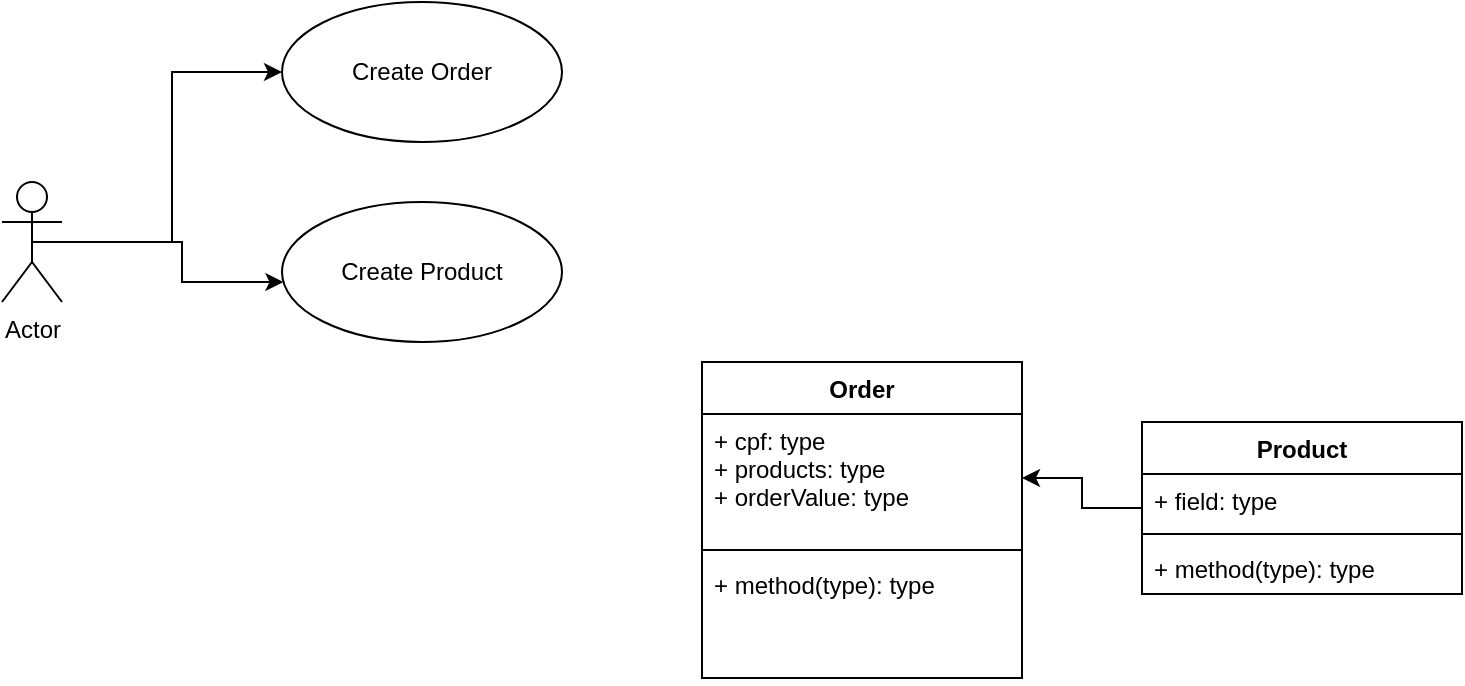 <mxfile version="13.1.3"><diagram id="p6oTueOX45PJCMnq67pt" name="Page-1"><mxGraphModel dx="998" dy="373" grid="1" gridSize="10" guides="1" tooltips="1" connect="1" arrows="1" fold="1" page="1" pageScale="1" pageWidth="827" pageHeight="1169" math="0" shadow="0"><root><mxCell id="0"/><mxCell id="1" parent="0"/><mxCell id="TpPWgdhW4EJDIyQBHgAV-4" value="" style="edgeStyle=orthogonalEdgeStyle;rounded=0;orthogonalLoop=1;jettySize=auto;html=1;entryX=0;entryY=0.5;entryDx=0;entryDy=0;" edge="1" parent="1" source="TpPWgdhW4EJDIyQBHgAV-3" target="TpPWgdhW4EJDIyQBHgAV-13"><mxGeometry relative="1" as="geometry"><mxPoint x="130" y="130" as="targetPoint"/></mxGeometry></mxCell><mxCell id="TpPWgdhW4EJDIyQBHgAV-15" style="edgeStyle=orthogonalEdgeStyle;rounded=0;orthogonalLoop=1;jettySize=auto;html=1;exitX=0.5;exitY=0.5;exitDx=0;exitDy=0;exitPerimeter=0;" edge="1" parent="1" source="TpPWgdhW4EJDIyQBHgAV-3" target="TpPWgdhW4EJDIyQBHgAV-14"><mxGeometry relative="1" as="geometry"><Array as="points"><mxPoint x="110" y="130"/><mxPoint x="110" y="150"/></Array></mxGeometry></mxCell><mxCell id="TpPWgdhW4EJDIyQBHgAV-3" value="Actor" style="shape=umlActor;verticalLabelPosition=bottom;labelBackgroundColor=#ffffff;verticalAlign=top;html=1;outlineConnect=0;" vertex="1" parent="1"><mxGeometry x="20" y="100" width="30" height="60" as="geometry"/></mxCell><mxCell id="TpPWgdhW4EJDIyQBHgAV-13" value="Create Order" style="ellipse;whiteSpace=wrap;html=1;" vertex="1" parent="1"><mxGeometry x="160" y="10" width="140" height="70" as="geometry"/></mxCell><mxCell id="TpPWgdhW4EJDIyQBHgAV-14" value="Create Product" style="ellipse;whiteSpace=wrap;html=1;" vertex="1" parent="1"><mxGeometry x="160" y="110" width="140" height="70" as="geometry"/></mxCell><mxCell id="TpPWgdhW4EJDIyQBHgAV-16" style="edgeStyle=orthogonalEdgeStyle;rounded=0;orthogonalLoop=1;jettySize=auto;html=1;entryX=1;entryY=0.5;entryDx=0;entryDy=0;" edge="1" parent="1" source="TpPWgdhW4EJDIyQBHgAV-9" target="TpPWgdhW4EJDIyQBHgAV-6"><mxGeometry relative="1" as="geometry"/></mxCell><mxCell id="TpPWgdhW4EJDIyQBHgAV-9" value="Product" style="swimlane;fontStyle=1;align=center;verticalAlign=top;childLayout=stackLayout;horizontal=1;startSize=26;horizontalStack=0;resizeParent=1;resizeParentMax=0;resizeLast=0;collapsible=1;marginBottom=0;" vertex="1" parent="1"><mxGeometry x="590" y="220" width="160" height="86" as="geometry"/></mxCell><mxCell id="TpPWgdhW4EJDIyQBHgAV-10" value="+ field: type" style="text;strokeColor=none;fillColor=none;align=left;verticalAlign=top;spacingLeft=4;spacingRight=4;overflow=hidden;rotatable=0;points=[[0,0.5],[1,0.5]];portConstraint=eastwest;" vertex="1" parent="TpPWgdhW4EJDIyQBHgAV-9"><mxGeometry y="26" width="160" height="26" as="geometry"/></mxCell><mxCell id="TpPWgdhW4EJDIyQBHgAV-11" value="" style="line;strokeWidth=1;fillColor=none;align=left;verticalAlign=middle;spacingTop=-1;spacingLeft=3;spacingRight=3;rotatable=0;labelPosition=right;points=[];portConstraint=eastwest;" vertex="1" parent="TpPWgdhW4EJDIyQBHgAV-9"><mxGeometry y="52" width="160" height="8" as="geometry"/></mxCell><mxCell id="TpPWgdhW4EJDIyQBHgAV-12" value="+ method(type): type" style="text;strokeColor=none;fillColor=none;align=left;verticalAlign=top;spacingLeft=4;spacingRight=4;overflow=hidden;rotatable=0;points=[[0,0.5],[1,0.5]];portConstraint=eastwest;" vertex="1" parent="TpPWgdhW4EJDIyQBHgAV-9"><mxGeometry y="60" width="160" height="26" as="geometry"/></mxCell><mxCell id="TpPWgdhW4EJDIyQBHgAV-5" value="Order" style="swimlane;fontStyle=1;align=center;verticalAlign=top;childLayout=stackLayout;horizontal=1;startSize=26;horizontalStack=0;resizeParent=1;resizeParentMax=0;resizeLast=0;collapsible=1;marginBottom=0;" vertex="1" parent="1"><mxGeometry x="370" y="190" width="160" height="158" as="geometry"/></mxCell><mxCell id="TpPWgdhW4EJDIyQBHgAV-6" value="+ cpf: type&#10;+ products: type&#10;+ orderValue: type" style="text;strokeColor=none;fillColor=none;align=left;verticalAlign=top;spacingLeft=4;spacingRight=4;overflow=hidden;rotatable=0;points=[[0,0.5],[1,0.5]];portConstraint=eastwest;" vertex="1" parent="TpPWgdhW4EJDIyQBHgAV-5"><mxGeometry y="26" width="160" height="64" as="geometry"/></mxCell><mxCell id="TpPWgdhW4EJDIyQBHgAV-7" value="" style="line;strokeWidth=1;fillColor=none;align=left;verticalAlign=middle;spacingTop=-1;spacingLeft=3;spacingRight=3;rotatable=0;labelPosition=right;points=[];portConstraint=eastwest;" vertex="1" parent="TpPWgdhW4EJDIyQBHgAV-5"><mxGeometry y="90" width="160" height="8" as="geometry"/></mxCell><mxCell id="TpPWgdhW4EJDIyQBHgAV-8" value="+ method(type): type" style="text;strokeColor=none;fillColor=none;align=left;verticalAlign=top;spacingLeft=4;spacingRight=4;overflow=hidden;rotatable=0;points=[[0,0.5],[1,0.5]];portConstraint=eastwest;" vertex="1" parent="TpPWgdhW4EJDIyQBHgAV-5"><mxGeometry y="98" width="160" height="60" as="geometry"/></mxCell></root></mxGraphModel></diagram></mxfile>
